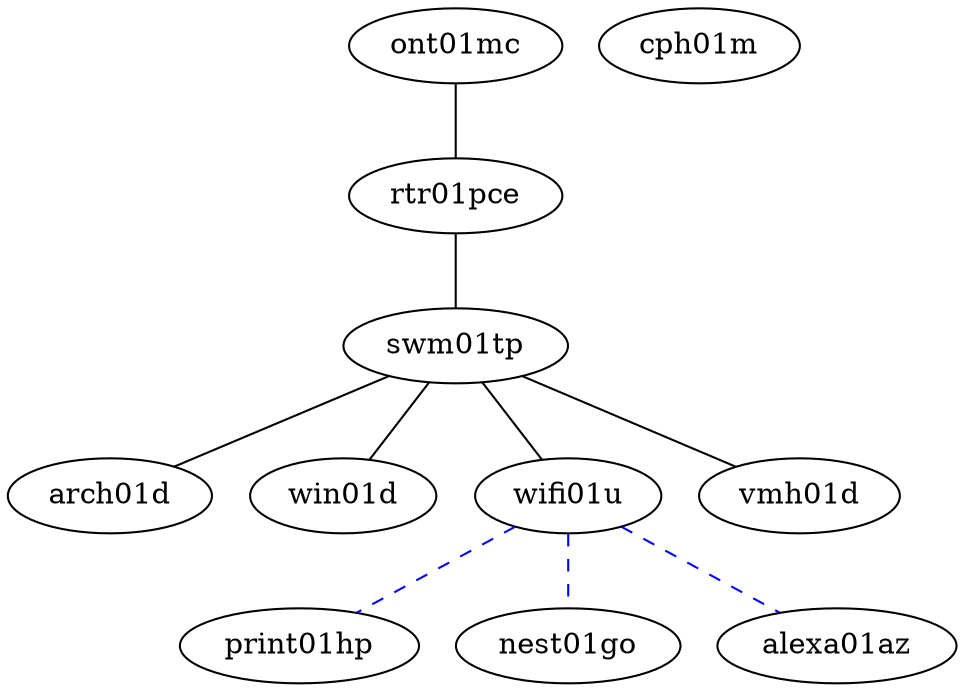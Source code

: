 graph {
  ont01mc
  rtr01pce
  swm01tp
  arch01d
  win01d
  wifi01u
  vmh01d
  print01hp
  nest01go
  alexa01az
  cph01m

  ont01mc -- rtr01pce
  rtr01pce -- swm01tp
  swm01tp -- arch01d
  swm01tp -- win01d
  swm01tp -- wifi01u
  swm01tp -- vmh01d
  wifi01u -- print01hp [style=dashed, color=blue]
  wifi01u -- nest01go [style=dashed, color=blue]
  wifi01u -- alexa01az [style=dashed, color=blue]
}